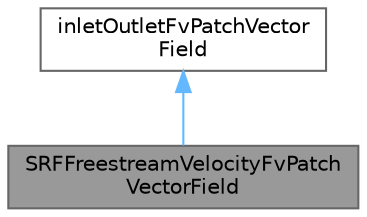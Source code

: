 digraph "SRFFreestreamVelocityFvPatchVectorField"
{
 // LATEX_PDF_SIZE
  bgcolor="transparent";
  edge [fontname=Helvetica,fontsize=10,labelfontname=Helvetica,labelfontsize=10];
  node [fontname=Helvetica,fontsize=10,shape=box,height=0.2,width=0.4];
  Node1 [id="Node000001",label="SRFFreestreamVelocityFvPatch\lVectorField",height=0.2,width=0.4,color="gray40", fillcolor="grey60", style="filled", fontcolor="black",tooltip="Freestream velocity condition to be used in conjunction with the single rotating frame (SRF) model (s..."];
  Node2 -> Node1 [id="edge1_Node000001_Node000002",dir="back",color="steelblue1",style="solid",tooltip=" "];
  Node2 [id="Node000002",label="inletOutletFvPatchVector\lField",height=0.2,width=0.4,color="gray40", fillcolor="white", style="filled",tooltip=" "];
}
